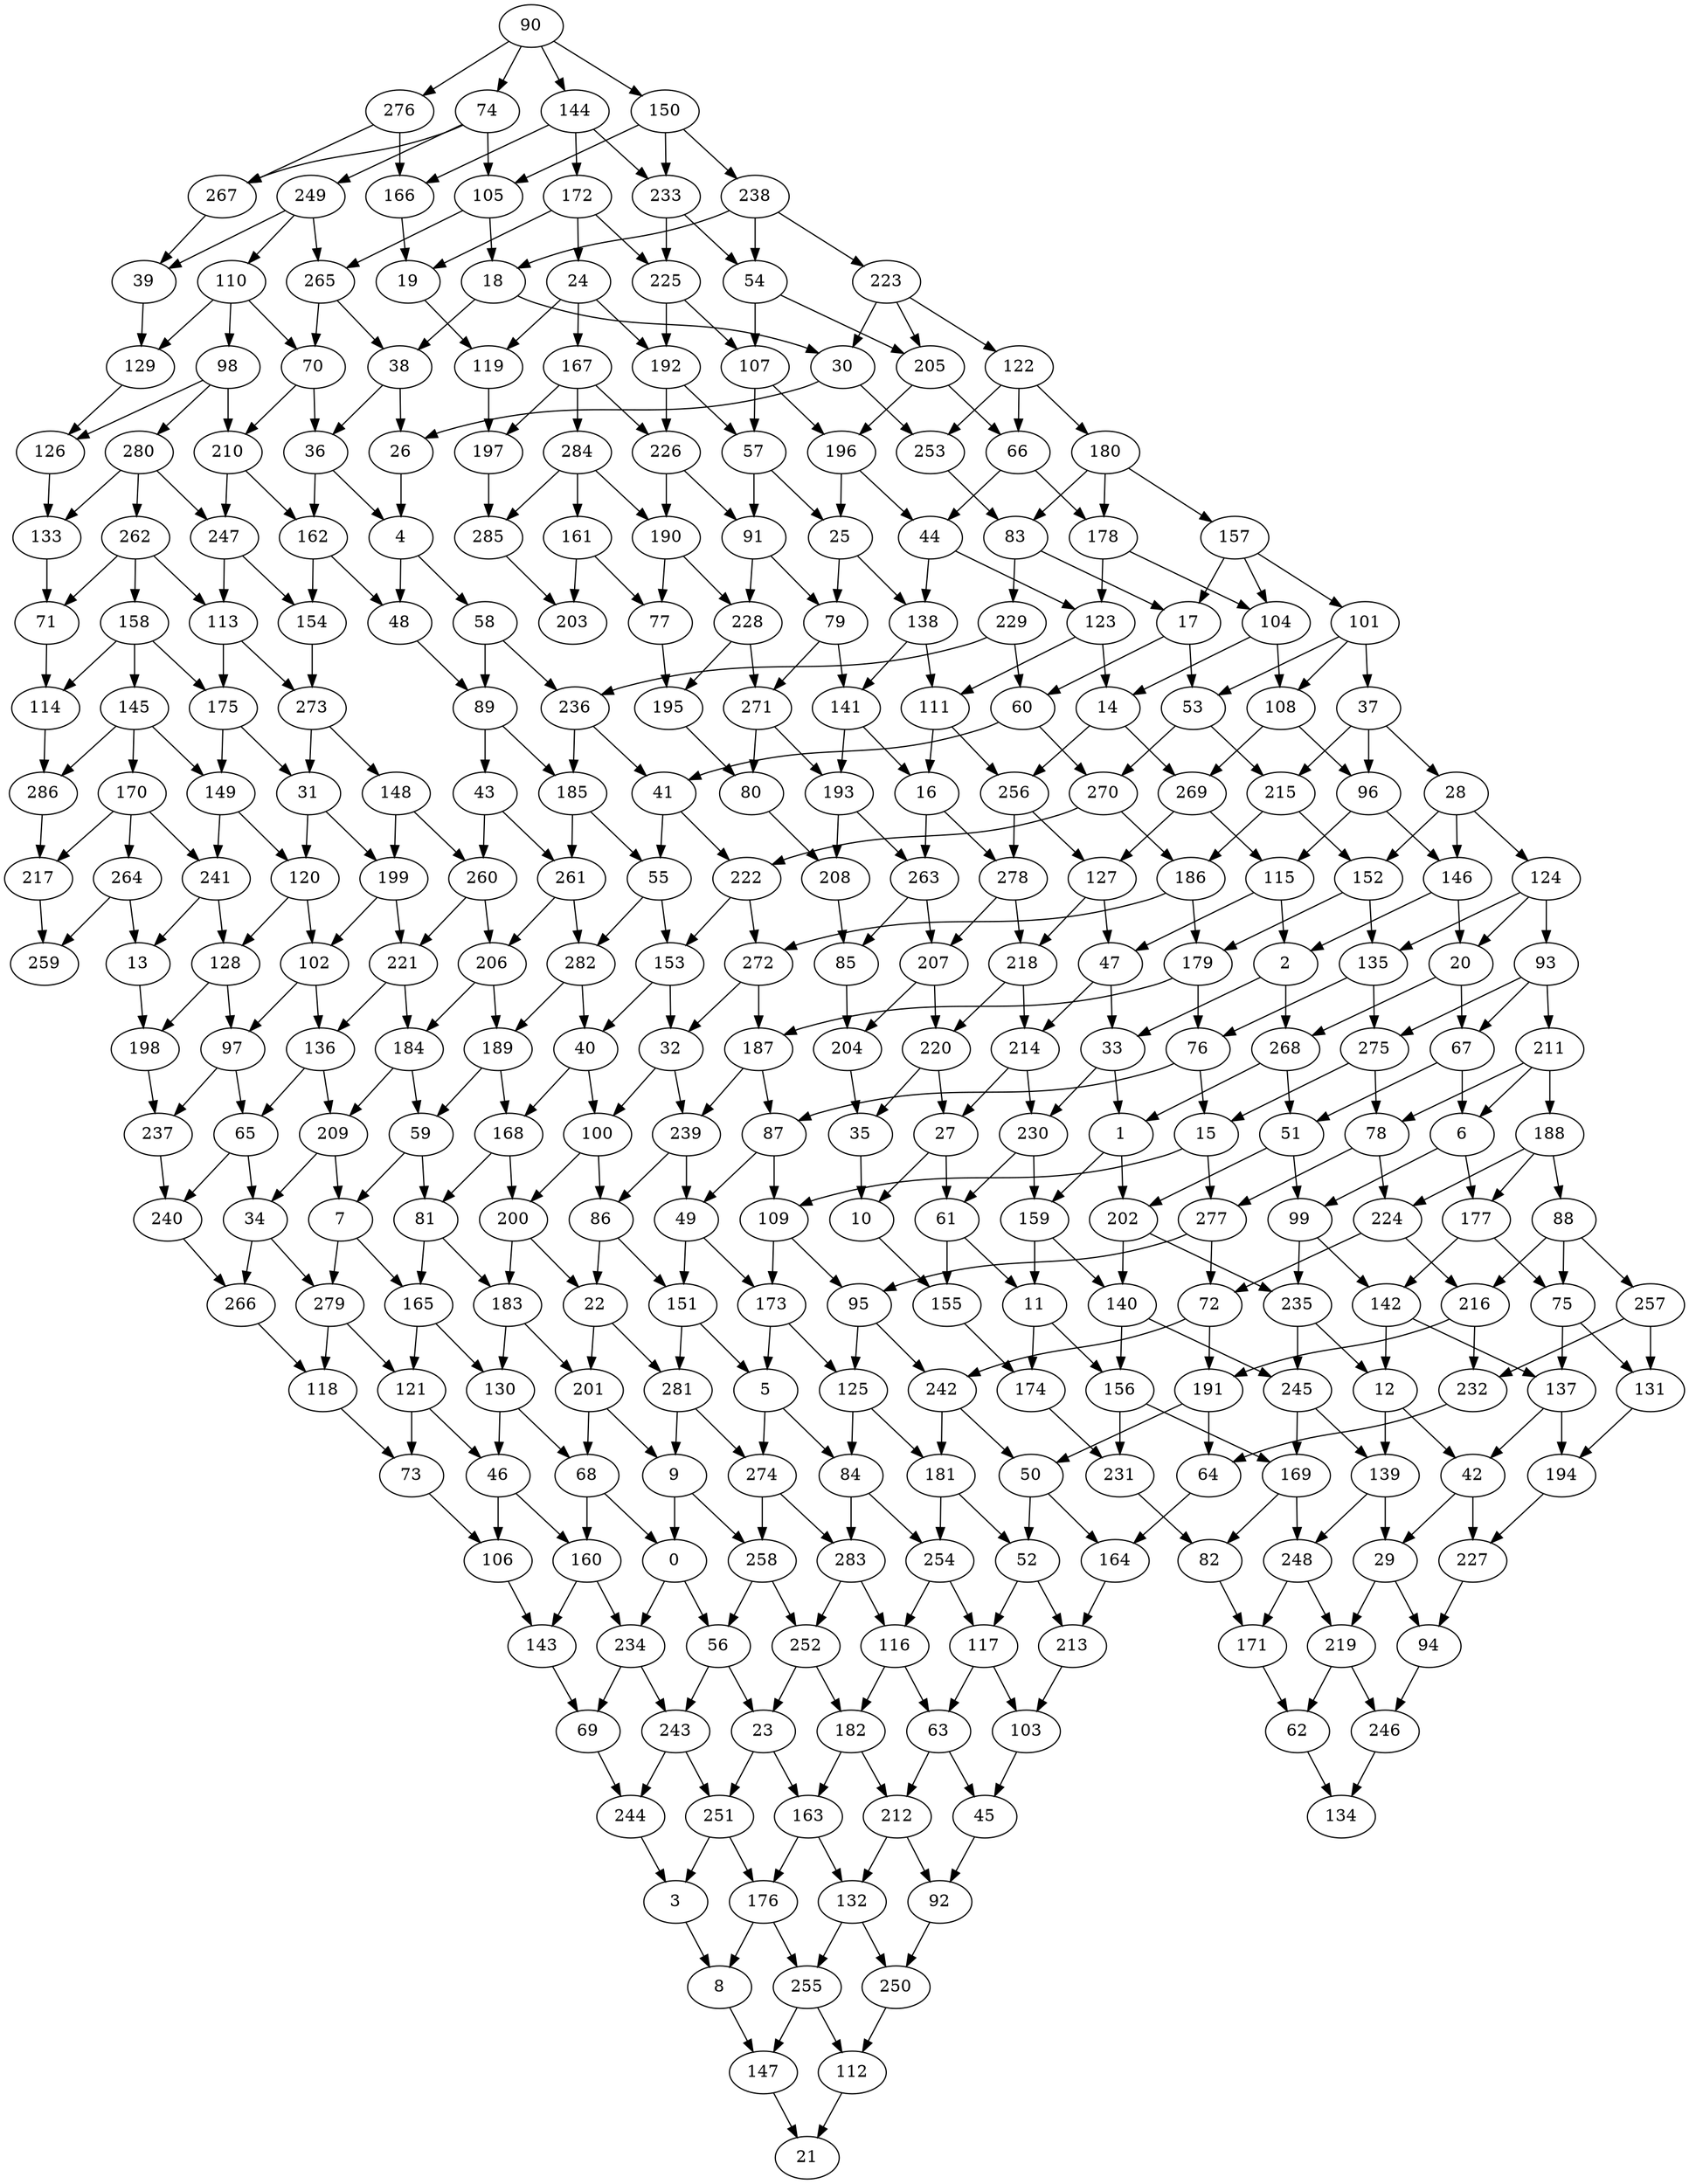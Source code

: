 strict digraph "" {
	0 -> 56;
	0 -> 234;
	1 -> 159;
	1 -> 202;
	2 -> 33;
	2 -> 268;
	3 -> 8;
	4 -> 48;
	4 -> 58;
	5 -> 84;
	5 -> 274;
	6 -> 99;
	6 -> 177;
	7 -> 165;
	7 -> 279;
	8 -> 147;
	9 -> 0;
	9 -> 258;
	10 -> 155;
	11 -> 156;
	11 -> 174;
	12 -> 42;
	12 -> 139;
	13 -> 198;
	14 -> 256;
	14 -> 269;
	15 -> 109;
	15 -> 277;
	16 -> 263;
	16 -> 278;
	17 -> 53;
	17 -> 60;
	18 -> 30;
	18 -> 38;
	19 -> 119;
	20 -> 67;
	20 -> 268;
	22 -> 201;
	22 -> 281;
	23 -> 163;
	23 -> 251;
	24 -> 119;
	24 -> 167;
	24 -> 192;
	25 -> 79;
	25 -> 138;
	26 -> 4;
	27 -> 10;
	27 -> 61;
	28 -> 124;
	28 -> 146;
	28 -> 152;
	29 -> 94;
	29 -> 219;
	30 -> 26;
	30 -> 253;
	31 -> 120;
	31 -> 199;
	32 -> 100;
	32 -> 239;
	33 -> 1;
	33 -> 230;
	34 -> 266;
	34 -> 279;
	35 -> 10;
	36 -> 4;
	36 -> 162;
	37 -> 28;
	37 -> 96;
	37 -> 215;
	38 -> 26;
	38 -> 36;
	39 -> 129;
	40 -> 100;
	40 -> 168;
	41 -> 55;
	41 -> 222;
	42 -> 29;
	42 -> 227;
	43 -> 260;
	43 -> 261;
	44 -> 123;
	44 -> 138;
	45 -> 92;
	46 -> 106;
	46 -> 160;
	47 -> 33;
	47 -> 214;
	48 -> 89;
	49 -> 151;
	49 -> 173;
	50 -> 52;
	50 -> 164;
	51 -> 99;
	51 -> 202;
	52 -> 117;
	52 -> 213;
	53 -> 215;
	53 -> 270;
	54 -> 107;
	54 -> 205;
	55 -> 153;
	55 -> 282;
	56 -> 23;
	56 -> 243;
	57 -> 25;
	57 -> 91;
	58 -> 89;
	58 -> 236;
	59 -> 7;
	59 -> 81;
	60 -> 41;
	60 -> 270;
	61 -> 11;
	61 -> 155;
	62 -> 134;
	63 -> 45;
	63 -> 212;
	64 -> 164;
	65 -> 34;
	65 -> 240;
	66 -> 44;
	66 -> 178;
	67 -> 6;
	67 -> 51;
	68 -> 0;
	68 -> 160;
	69 -> 244;
	70 -> 36;
	70 -> 210;
	71 -> 114;
	72 -> 191;
	72 -> 242;
	73 -> 106;
	74 -> 105;
	74 -> 249;
	74 -> 267;
	75 -> 131;
	75 -> 137;
	76 -> 15;
	76 -> 87;
	77 -> 195;
	78 -> 224;
	78 -> 277;
	79 -> 141;
	79 -> 271;
	80 -> 208;
	81 -> 165;
	81 -> 183;
	82 -> 171;
	83 -> 17;
	83 -> 229;
	84 -> 254;
	84 -> 283;
	85 -> 204;
	86 -> 22;
	86 -> 151;
	87 -> 49;
	87 -> 109;
	88 -> 75;
	88 -> 216;
	88 -> 257;
	89 -> 43;
	89 -> 185;
	90 -> 74;
	90 -> 144;
	90 -> 150;
	90 -> 276;
	91 -> 79;
	91 -> 228;
	92 -> 250;
	93 -> 67;
	93 -> 211;
	93 -> 275;
	94 -> 246;
	95 -> 125;
	95 -> 242;
	96 -> 115;
	96 -> 146;
	97 -> 65;
	97 -> 237;
	98 -> 126;
	98 -> 210;
	98 -> 280;
	99 -> 142;
	99 -> 235;
	100 -> 86;
	100 -> 200;
	101 -> 37;
	101 -> 53;
	101 -> 108;
	102 -> 97;
	102 -> 136;
	103 -> 45;
	104 -> 14;
	104 -> 108;
	105 -> 18;
	105 -> 265;
	106 -> 143;
	107 -> 57;
	107 -> 196;
	108 -> 96;
	108 -> 269;
	109 -> 95;
	109 -> 173;
	110 -> 70;
	110 -> 98;
	110 -> 129;
	111 -> 16;
	111 -> 256;
	112 -> 21;
	113 -> 175;
	113 -> 273;
	114 -> 286;
	115 -> 2;
	115 -> 47;
	116 -> 63;
	116 -> 182;
	117 -> 63;
	117 -> 103;
	118 -> 73;
	119 -> 197;
	120 -> 102;
	120 -> 128;
	121 -> 46;
	121 -> 73;
	122 -> 66;
	122 -> 180;
	122 -> 253;
	123 -> 14;
	123 -> 111;
	124 -> 20;
	124 -> 93;
	124 -> 135;
	125 -> 84;
	125 -> 181;
	126 -> 133;
	127 -> 47;
	127 -> 218;
	128 -> 97;
	128 -> 198;
	129 -> 126;
	130 -> 46;
	130 -> 68;
	131 -> 194;
	132 -> 250;
	132 -> 255;
	133 -> 71;
	135 -> 76;
	135 -> 275;
	136 -> 65;
	136 -> 209;
	137 -> 42;
	137 -> 194;
	138 -> 111;
	138 -> 141;
	139 -> 29;
	139 -> 248;
	140 -> 156;
	140 -> 245;
	141 -> 16;
	141 -> 193;
	142 -> 12;
	142 -> 137;
	143 -> 69;
	144 -> 166;
	144 -> 172;
	144 -> 233;
	145 -> 149;
	145 -> 170;
	145 -> 286;
	146 -> 2;
	146 -> 20;
	147 -> 21;
	148 -> 199;
	148 -> 260;
	149 -> 120;
	149 -> 241;
	150 -> 105;
	150 -> 233;
	150 -> 238;
	151 -> 5;
	151 -> 281;
	152 -> 135;
	152 -> 179;
	153 -> 32;
	153 -> 40;
	154 -> 273;
	155 -> 174;
	156 -> 169;
	156 -> 231;
	157 -> 17;
	157 -> 101;
	157 -> 104;
	158 -> 114;
	158 -> 145;
	158 -> 175;
	159 -> 11;
	159 -> 140;
	160 -> 143;
	160 -> 234;
	161 -> 77;
	161 -> 203;
	162 -> 48;
	162 -> 154;
	163 -> 132;
	163 -> 176;
	164 -> 213;
	165 -> 121;
	165 -> 130;
	166 -> 19;
	167 -> 197;
	167 -> 226;
	167 -> 284;
	168 -> 81;
	168 -> 200;
	169 -> 82;
	169 -> 248;
	170 -> 217;
	170 -> 241;
	170 -> 264;
	171 -> 62;
	172 -> 19;
	172 -> 24;
	172 -> 225;
	173 -> 5;
	173 -> 125;
	174 -> 231;
	175 -> 31;
	175 -> 149;
	176 -> 8;
	176 -> 255;
	177 -> 75;
	177 -> 142;
	178 -> 104;
	178 -> 123;
	179 -> 76;
	179 -> 187;
	180 -> 83;
	180 -> 157;
	180 -> 178;
	181 -> 52;
	181 -> 254;
	182 -> 163;
	182 -> 212;
	183 -> 130;
	183 -> 201;
	184 -> 59;
	184 -> 209;
	185 -> 55;
	185 -> 261;
	186 -> 179;
	186 -> 272;
	187 -> 87;
	187 -> 239;
	188 -> 88;
	188 -> 177;
	188 -> 224;
	189 -> 59;
	189 -> 168;
	190 -> 77;
	190 -> 228;
	191 -> 50;
	191 -> 64;
	192 -> 57;
	192 -> 226;
	193 -> 208;
	193 -> 263;
	194 -> 227;
	195 -> 80;
	196 -> 25;
	196 -> 44;
	197 -> 285;
	198 -> 237;
	199 -> 102;
	199 -> 221;
	200 -> 22;
	200 -> 183;
	201 -> 9;
	201 -> 68;
	202 -> 140;
	202 -> 235;
	204 -> 35;
	205 -> 66;
	205 -> 196;
	206 -> 184;
	206 -> 189;
	207 -> 204;
	207 -> 220;
	208 -> 85;
	209 -> 7;
	209 -> 34;
	210 -> 162;
	210 -> 247;
	211 -> 6;
	211 -> 78;
	211 -> 188;
	212 -> 92;
	212 -> 132;
	213 -> 103;
	214 -> 27;
	214 -> 230;
	215 -> 152;
	215 -> 186;
	216 -> 191;
	216 -> 232;
	217 -> 259;
	218 -> 214;
	218 -> 220;
	219 -> 62;
	219 -> 246;
	220 -> 27;
	220 -> 35;
	221 -> 136;
	221 -> 184;
	222 -> 153;
	222 -> 272;
	223 -> 30;
	223 -> 122;
	223 -> 205;
	224 -> 72;
	224 -> 216;
	225 -> 107;
	225 -> 192;
	226 -> 91;
	226 -> 190;
	227 -> 94;
	228 -> 195;
	228 -> 271;
	229 -> 60;
	229 -> 236;
	230 -> 61;
	230 -> 159;
	231 -> 82;
	232 -> 64;
	233 -> 54;
	233 -> 225;
	234 -> 69;
	234 -> 243;
	235 -> 12;
	235 -> 245;
	236 -> 41;
	236 -> 185;
	237 -> 240;
	238 -> 18;
	238 -> 54;
	238 -> 223;
	239 -> 49;
	239 -> 86;
	240 -> 266;
	241 -> 13;
	241 -> 128;
	242 -> 50;
	242 -> 181;
	243 -> 244;
	243 -> 251;
	244 -> 3;
	245 -> 139;
	245 -> 169;
	246 -> 134;
	247 -> 113;
	247 -> 154;
	248 -> 171;
	248 -> 219;
	249 -> 39;
	249 -> 110;
	249 -> 265;
	250 -> 112;
	251 -> 3;
	251 -> 176;
	252 -> 23;
	252 -> 182;
	253 -> 83;
	254 -> 116;
	254 -> 117;
	255 -> 112;
	255 -> 147;
	256 -> 127;
	256 -> 278;
	257 -> 131;
	257 -> 232;
	258 -> 56;
	258 -> 252;
	260 -> 206;
	260 -> 221;
	261 -> 206;
	261 -> 282;
	262 -> 71;
	262 -> 113;
	262 -> 158;
	263 -> 85;
	263 -> 207;
	264 -> 13;
	264 -> 259;
	265 -> 38;
	265 -> 70;
	266 -> 118;
	267 -> 39;
	268 -> 1;
	268 -> 51;
	269 -> 115;
	269 -> 127;
	270 -> 186;
	270 -> 222;
	271 -> 80;
	271 -> 193;
	272 -> 32;
	272 -> 187;
	273 -> 31;
	273 -> 148;
	274 -> 258;
	274 -> 283;
	275 -> 15;
	275 -> 78;
	276 -> 166;
	276 -> 267;
	277 -> 72;
	277 -> 95;
	278 -> 207;
	278 -> 218;
	279 -> 118;
	279 -> 121;
	280 -> 133;
	280 -> 247;
	280 -> 262;
	281 -> 9;
	281 -> 274;
	282 -> 40;
	282 -> 189;
	283 -> 116;
	283 -> 252;
	284 -> 161;
	284 -> 190;
	284 -> 285;
	285 -> 203;
	286 -> 217;
}
